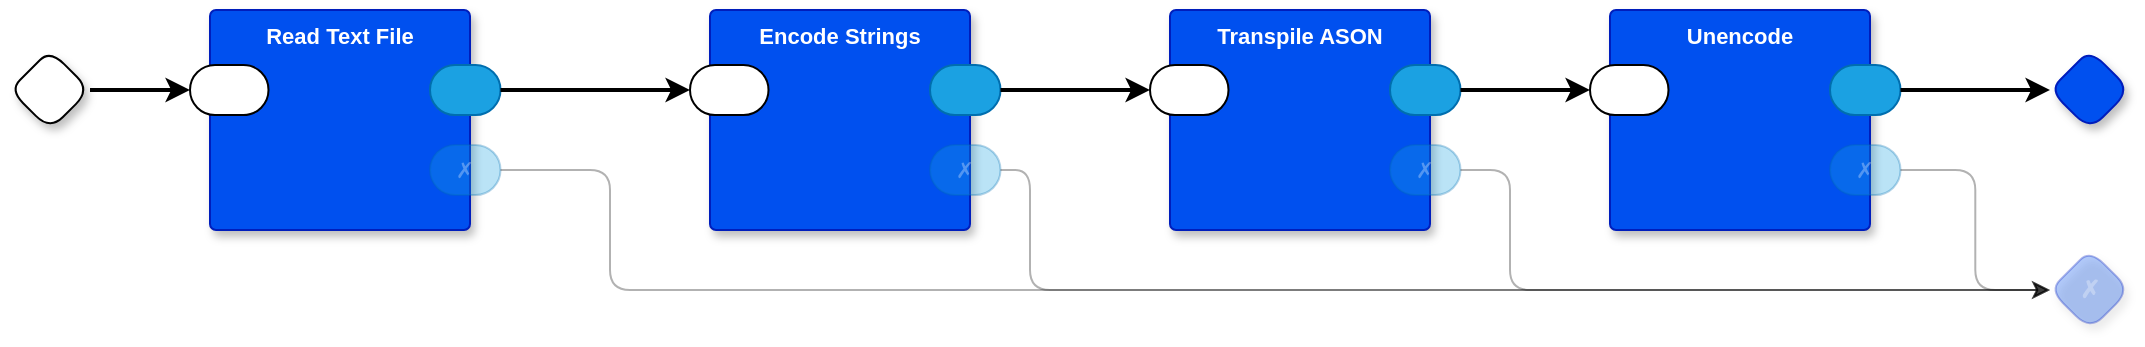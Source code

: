 <mxfile version="23.0.2" type="device" pages="5">
  <diagram name="main" id="m0zTKrYATkNEm8Ja8VeW">
    <mxGraphModel dx="1114" dy="687" grid="1" gridSize="10" guides="1" tooltips="1" connect="1" arrows="1" fold="1" page="1" pageScale="1" pageWidth="850" pageHeight="1100" math="0" shadow="0">
      <root>
        <mxCell id="0" />
        <mxCell id="1" parent="0" />
        <mxCell id="eUShPe3A0pX9hSxQrQao-1" value="Read Text File" style="rounded=1;whiteSpace=wrap;html=1;sketch=0;container=1;recursiveResize=0;verticalAlign=top;arcSize=6;fontStyle=1;autosize=0;points=[];absoluteArcSize=1;shadow=1;strokeColor=#001DBC;fillColor=#0050ef;fontColor=#ffffff;fontFamily=Helvetica;fontSize=11;" vertex="1" parent="1">
          <mxGeometry x="140" y="20" width="130" height="110" as="geometry">
            <mxRectangle x="-98" y="-1230" width="99" height="26" as="alternateBounds" />
          </mxGeometry>
        </mxCell>
        <mxCell id="eUShPe3A0pX9hSxQrQao-2" value="" style="rounded=1;whiteSpace=wrap;html=1;sketch=0;points=[[0,0.5,0,0,0],[1,0.5,0,0,0]];arcSize=50;fontFamily=Helvetica;fontSize=11;fontColor=default;" vertex="1" parent="eUShPe3A0pX9hSxQrQao-1">
          <mxGeometry x="-10" y="27.5" width="39.25" height="25" as="geometry" />
        </mxCell>
        <mxCell id="eUShPe3A0pX9hSxQrQao-3" value="" style="rounded=1;whiteSpace=wrap;html=1;sketch=0;points=[[0,0.5,0,0,0],[1,0.5,0,0,0]];fillColor=#1ba1e2;fontColor=#ffffff;strokeColor=#006EAF;arcSize=50;fontFamily=Helvetica;fontSize=11;" vertex="1" parent="eUShPe3A0pX9hSxQrQao-1">
          <mxGeometry x="110" y="27.5" width="35.25" height="25" as="geometry" />
        </mxCell>
        <mxCell id="eUShPe3A0pX9hSxQrQao-4" value="✗" style="rounded=1;whiteSpace=wrap;html=1;sketch=0;points=[[0,0.5,0,0,0],[1,0.5,0,0,0]];fillColor=#1ba1e2;fontColor=#ffffff;strokeColor=#006EAF;arcSize=50;fontFamily=Helvetica;fontSize=11;textOpacity=30;opacity=30;" vertex="1" parent="eUShPe3A0pX9hSxQrQao-1">
          <mxGeometry x="110" y="67.5" width="35.25" height="25" as="geometry" />
        </mxCell>
        <mxCell id="eUShPe3A0pX9hSxQrQao-5" value="Transpile ASON" style="rounded=1;whiteSpace=wrap;html=1;sketch=0;container=1;recursiveResize=0;verticalAlign=top;arcSize=6;fontStyle=1;autosize=0;points=[];absoluteArcSize=1;shadow=1;strokeColor=#001DBC;fillColor=#0050ef;fontColor=#ffffff;fontFamily=Helvetica;fontSize=11;" vertex="1" parent="1">
          <mxGeometry x="620" y="20" width="130" height="110" as="geometry">
            <mxRectangle x="-98" y="-1230" width="99" height="26" as="alternateBounds" />
          </mxGeometry>
        </mxCell>
        <mxCell id="eUShPe3A0pX9hSxQrQao-6" value="" style="rounded=1;whiteSpace=wrap;html=1;sketch=0;points=[[0,0.5,0,0,0],[1,0.5,0,0,0]];arcSize=50;fontFamily=Helvetica;fontSize=11;fontColor=default;" vertex="1" parent="eUShPe3A0pX9hSxQrQao-5">
          <mxGeometry x="-10" y="27.5" width="39.25" height="25" as="geometry" />
        </mxCell>
        <mxCell id="eUShPe3A0pX9hSxQrQao-7" value="" style="rounded=1;whiteSpace=wrap;html=1;sketch=0;points=[[0,0.5,0,0,0],[1,0.5,0,0,0]];fillColor=#1ba1e2;fontColor=#ffffff;strokeColor=#006EAF;arcSize=50;fontFamily=Helvetica;fontSize=11;" vertex="1" parent="eUShPe3A0pX9hSxQrQao-5">
          <mxGeometry x="110" y="27.5" width="35.25" height="25" as="geometry" />
        </mxCell>
        <mxCell id="eUShPe3A0pX9hSxQrQao-8" value="✗" style="rounded=1;whiteSpace=wrap;html=1;sketch=0;points=[[0,0.5,0,0,0],[1,0.5,0,0,0]];fillColor=#1ba1e2;fontColor=#ffffff;strokeColor=#006EAF;arcSize=50;fontFamily=Helvetica;fontSize=11;textOpacity=30;opacity=30;" vertex="1" parent="eUShPe3A0pX9hSxQrQao-5">
          <mxGeometry x="110" y="67.5" width="35.25" height="25" as="geometry" />
        </mxCell>
        <mxCell id="eUShPe3A0pX9hSxQrQao-9" style="edgeStyle=orthogonalEdgeStyle;rounded=1;orthogonalLoop=1;jettySize=auto;html=1;exitX=1;exitY=0.5;exitDx=0;exitDy=0;exitPerimeter=0;entryX=0;entryY=0.5;entryDx=0;entryDy=0;entryPerimeter=0;strokeWidth=2;curved=0;" edge="1" parent="1" source="eUShPe3A0pX9hSxQrQao-3" target="eUShPe3A0pX9hSxQrQao-18">
          <mxGeometry relative="1" as="geometry" />
        </mxCell>
        <mxCell id="eUShPe3A0pX9hSxQrQao-10" value="" style="rhombus;whiteSpace=wrap;html=1;rounded=1;fontStyle=1;glass=0;sketch=0;fontSize=12;points=[[0,0.5,0,0,0],[0.5,0,0,0,0],[0.5,1,0,0,0],[1,0.5,0,0,0]];shadow=1;fontFamily=Helvetica;fontColor=default;" vertex="1" parent="1">
          <mxGeometry x="40" y="40" width="40" height="40" as="geometry" />
        </mxCell>
        <mxCell id="eUShPe3A0pX9hSxQrQao-11" style="edgeStyle=orthogonalEdgeStyle;shape=connector;curved=1;rounded=0;orthogonalLoop=1;jettySize=auto;html=1;entryX=0;entryY=0.5;entryDx=0;entryDy=0;entryPerimeter=0;labelBackgroundColor=default;strokeColor=default;strokeWidth=2;align=center;verticalAlign=middle;fontFamily=Helvetica;fontSize=11;fontColor=default;endArrow=classic;" edge="1" parent="1" source="eUShPe3A0pX9hSxQrQao-10" target="eUShPe3A0pX9hSxQrQao-2">
          <mxGeometry relative="1" as="geometry" />
        </mxCell>
        <mxCell id="eUShPe3A0pX9hSxQrQao-12" value="" style="rhombus;whiteSpace=wrap;html=1;rounded=1;fontStyle=1;glass=0;sketch=0;fontSize=12;points=[[0,0.5,0,0,0],[0.5,0,0,0,0],[0.5,1,0,0,0],[1,0.5,0,0,0]];shadow=1;fillColor=#0050ef;fontColor=#ffffff;strokeColor=#001DBC;fontFamily=Helvetica;" vertex="1" parent="1">
          <mxGeometry x="1060" y="40" width="40" height="40" as="geometry" />
        </mxCell>
        <mxCell id="eUShPe3A0pX9hSxQrQao-13" style="edgeStyle=orthogonalEdgeStyle;shape=connector;curved=0;rounded=1;orthogonalLoop=1;jettySize=auto;html=1;entryX=0;entryY=0.5;entryDx=0;entryDy=0;entryPerimeter=0;labelBackgroundColor=default;strokeColor=default;strokeWidth=2;align=center;verticalAlign=middle;fontFamily=Helvetica;fontSize=11;fontColor=default;endArrow=classic;" edge="1" parent="1" source="eUShPe3A0pX9hSxQrQao-7" target="eUShPe3A0pX9hSxQrQao-22">
          <mxGeometry relative="1" as="geometry" />
        </mxCell>
        <mxCell id="eUShPe3A0pX9hSxQrQao-14" value="✗" style="rhombus;whiteSpace=wrap;html=1;rounded=1;fillColor=#0050ef;fontColor=#ffffff;strokeColor=#001DBC;fontStyle=1;glass=0;sketch=0;fontSize=12;points=[[0,0.5,0,0,0],[0.5,0,0,0,0],[0.5,1,0,0,0],[1,0.5,0,0,0]];shadow=1;opacity=30;textOpacity=30;fontFamily=Helvetica;" vertex="1" parent="1">
          <mxGeometry x="1060" y="140" width="40" height="40" as="geometry" />
        </mxCell>
        <mxCell id="eUShPe3A0pX9hSxQrQao-15" style="edgeStyle=orthogonalEdgeStyle;shape=connector;curved=0;rounded=1;orthogonalLoop=1;jettySize=auto;html=1;exitX=1;exitY=0.5;exitDx=0;exitDy=0;exitPerimeter=0;entryX=0;entryY=0.5;entryDx=0;entryDy=0;entryPerimeter=0;labelBackgroundColor=default;strokeColor=default;strokeWidth=1;align=center;verticalAlign=middle;fontFamily=Helvetica;fontSize=11;fontColor=default;endArrow=classic;opacity=30;" edge="1" parent="1" source="eUShPe3A0pX9hSxQrQao-8" target="eUShPe3A0pX9hSxQrQao-14">
          <mxGeometry relative="1" as="geometry">
            <Array as="points">
              <mxPoint x="790" y="100" />
              <mxPoint x="790" y="160" />
            </Array>
          </mxGeometry>
        </mxCell>
        <mxCell id="eUShPe3A0pX9hSxQrQao-16" style="edgeStyle=orthogonalEdgeStyle;shape=connector;curved=0;rounded=1;orthogonalLoop=1;jettySize=auto;html=1;entryX=0;entryY=0.5;entryDx=0;entryDy=0;entryPerimeter=0;labelBackgroundColor=default;strokeColor=default;strokeWidth=1;align=center;verticalAlign=middle;fontFamily=Helvetica;fontSize=11;fontColor=default;endArrow=classic;opacity=30;" edge="1" parent="1" source="eUShPe3A0pX9hSxQrQao-4" target="eUShPe3A0pX9hSxQrQao-14">
          <mxGeometry relative="1" as="geometry">
            <Array as="points">
              <mxPoint x="340" y="100" />
              <mxPoint x="340" y="160" />
            </Array>
          </mxGeometry>
        </mxCell>
        <mxCell id="eUShPe3A0pX9hSxQrQao-17" value="Encode Strings" style="rounded=1;whiteSpace=wrap;html=1;sketch=0;container=1;recursiveResize=0;verticalAlign=top;arcSize=6;fontStyle=1;autosize=0;points=[];absoluteArcSize=1;shadow=1;strokeColor=#001DBC;fillColor=#0050ef;fontColor=#ffffff;fontFamily=Helvetica;fontSize=11;" vertex="1" parent="1">
          <mxGeometry x="390" y="20" width="130" height="110" as="geometry">
            <mxRectangle x="-98" y="-1230" width="99" height="26" as="alternateBounds" />
          </mxGeometry>
        </mxCell>
        <mxCell id="eUShPe3A0pX9hSxQrQao-18" value="" style="rounded=1;whiteSpace=wrap;html=1;sketch=0;points=[[0,0.5,0,0,0],[1,0.5,0,0,0]];arcSize=50;fontFamily=Helvetica;fontSize=11;fontColor=default;" vertex="1" parent="eUShPe3A0pX9hSxQrQao-17">
          <mxGeometry x="-10" y="27.5" width="39.25" height="25" as="geometry" />
        </mxCell>
        <mxCell id="eUShPe3A0pX9hSxQrQao-19" value="" style="rounded=1;whiteSpace=wrap;html=1;sketch=0;points=[[0,0.5,0,0,0],[1,0.5,0,0,0]];fillColor=#1ba1e2;fontColor=#ffffff;strokeColor=#006EAF;arcSize=50;fontFamily=Helvetica;fontSize=11;" vertex="1" parent="eUShPe3A0pX9hSxQrQao-17">
          <mxGeometry x="110" y="27.5" width="35.25" height="25" as="geometry" />
        </mxCell>
        <mxCell id="eUShPe3A0pX9hSxQrQao-20" value="✗" style="rounded=1;whiteSpace=wrap;html=1;sketch=0;points=[[0,0.5,0,0,0],[1,0.5,0,0,0]];fillColor=#1ba1e2;fontColor=#ffffff;strokeColor=#006EAF;arcSize=50;fontFamily=Helvetica;fontSize=11;textOpacity=30;opacity=30;" vertex="1" parent="eUShPe3A0pX9hSxQrQao-17">
          <mxGeometry x="110" y="67.5" width="35.25" height="25" as="geometry" />
        </mxCell>
        <mxCell id="eUShPe3A0pX9hSxQrQao-21" value="Unencode" style="rounded=1;whiteSpace=wrap;html=1;sketch=0;container=1;recursiveResize=0;verticalAlign=top;arcSize=6;fontStyle=1;autosize=0;points=[];absoluteArcSize=1;shadow=1;strokeColor=#001DBC;fillColor=#0050ef;fontColor=#ffffff;fontFamily=Helvetica;fontSize=11;" vertex="1" parent="1">
          <mxGeometry x="840" y="20" width="130" height="110" as="geometry">
            <mxRectangle x="-98" y="-1230" width="99" height="26" as="alternateBounds" />
          </mxGeometry>
        </mxCell>
        <mxCell id="eUShPe3A0pX9hSxQrQao-22" value="" style="rounded=1;whiteSpace=wrap;html=1;sketch=0;points=[[0,0.5,0,0,0],[1,0.5,0,0,0]];arcSize=50;fontFamily=Helvetica;fontSize=11;fontColor=default;" vertex="1" parent="eUShPe3A0pX9hSxQrQao-21">
          <mxGeometry x="-10" y="27.5" width="39.25" height="25" as="geometry" />
        </mxCell>
        <mxCell id="eUShPe3A0pX9hSxQrQao-23" value="" style="rounded=1;whiteSpace=wrap;html=1;sketch=0;points=[[0,0.5,0,0,0],[1,0.5,0,0,0]];fillColor=#1ba1e2;fontColor=#ffffff;strokeColor=#006EAF;arcSize=50;fontFamily=Helvetica;fontSize=11;" vertex="1" parent="eUShPe3A0pX9hSxQrQao-21">
          <mxGeometry x="110" y="27.5" width="35.25" height="25" as="geometry" />
        </mxCell>
        <mxCell id="eUShPe3A0pX9hSxQrQao-24" value="✗" style="rounded=1;whiteSpace=wrap;html=1;sketch=0;points=[[0,0.5,0,0,0],[1,0.5,0,0,0]];fillColor=#1ba1e2;fontColor=#ffffff;strokeColor=#006EAF;arcSize=50;fontFamily=Helvetica;fontSize=11;textOpacity=30;opacity=30;" vertex="1" parent="eUShPe3A0pX9hSxQrQao-21">
          <mxGeometry x="110" y="67.5" width="35.25" height="25" as="geometry" />
        </mxCell>
        <mxCell id="Xa2iY1Vytm_LM2EkBjb_-1" style="edgeStyle=orthogonalEdgeStyle;shape=connector;curved=0;rounded=1;orthogonalLoop=1;jettySize=auto;html=1;exitX=1;exitY=0.5;exitDx=0;exitDy=0;exitPerimeter=0;entryX=0;entryY=0.5;entryDx=0;entryDy=0;entryPerimeter=0;labelBackgroundColor=default;strokeColor=default;strokeWidth=2;align=center;verticalAlign=middle;fontFamily=Helvetica;fontSize=11;fontColor=default;endArrow=classic;" edge="1" parent="1" source="eUShPe3A0pX9hSxQrQao-19" target="eUShPe3A0pX9hSxQrQao-6">
          <mxGeometry relative="1" as="geometry" />
        </mxCell>
        <mxCell id="Xa2iY1Vytm_LM2EkBjb_-2" style="edgeStyle=orthogonalEdgeStyle;shape=connector;curved=0;rounded=1;orthogonalLoop=1;jettySize=auto;html=1;exitX=1;exitY=0.5;exitDx=0;exitDy=0;exitPerimeter=0;entryX=0;entryY=0.5;entryDx=0;entryDy=0;entryPerimeter=0;labelBackgroundColor=default;strokeColor=default;strokeWidth=2;align=center;verticalAlign=middle;fontFamily=Helvetica;fontSize=11;fontColor=default;endArrow=classic;" edge="1" parent="1" source="eUShPe3A0pX9hSxQrQao-23" target="eUShPe3A0pX9hSxQrQao-12">
          <mxGeometry relative="1" as="geometry" />
        </mxCell>
        <mxCell id="Xa2iY1Vytm_LM2EkBjb_-3" style="edgeStyle=orthogonalEdgeStyle;shape=connector;curved=0;rounded=1;orthogonalLoop=1;jettySize=auto;html=1;exitX=1;exitY=0.5;exitDx=0;exitDy=0;exitPerimeter=0;entryX=0;entryY=0.5;entryDx=0;entryDy=0;entryPerimeter=0;labelBackgroundColor=default;strokeColor=default;strokeWidth=1;align=center;verticalAlign=middle;fontFamily=Helvetica;fontSize=11;fontColor=default;endArrow=classic;opacity=30;" edge="1" parent="1" source="eUShPe3A0pX9hSxQrQao-24" target="eUShPe3A0pX9hSxQrQao-14">
          <mxGeometry relative="1" as="geometry" />
        </mxCell>
        <mxCell id="Xa2iY1Vytm_LM2EkBjb_-4" style="edgeStyle=orthogonalEdgeStyle;shape=connector;curved=0;rounded=1;orthogonalLoop=1;jettySize=auto;html=1;exitX=1;exitY=0.5;exitDx=0;exitDy=0;exitPerimeter=0;labelBackgroundColor=default;strokeColor=default;strokeWidth=1;align=center;verticalAlign=middle;fontFamily=Helvetica;fontSize=11;fontColor=default;endArrow=classic;entryX=0;entryY=0.5;entryDx=0;entryDy=0;entryPerimeter=0;opacity=30;" edge="1" parent="1" source="eUShPe3A0pX9hSxQrQao-20" target="eUShPe3A0pX9hSxQrQao-14">
          <mxGeometry relative="1" as="geometry">
            <Array as="points">
              <mxPoint x="550" y="100" />
              <mxPoint x="550" y="160" />
            </Array>
          </mxGeometry>
        </mxCell>
      </root>
    </mxGraphModel>
  </diagram>
  <diagram id="tdX2_95LEIDNDVLNdQ2E" name="...">
    <mxGraphModel dx="1114" dy="687" grid="1" gridSize="10" guides="1" tooltips="1" connect="1" arrows="1" fold="1" page="1" pageScale="1" pageWidth="850" pageHeight="1100" math="0" shadow="0">
      <root>
        <mxCell id="0" />
        <mxCell id="1" parent="0" />
      </root>
    </mxGraphModel>
  </diagram>
  <diagram name="Transpile ASON" id="cXj8LjyfqPJO2DXYGwZn">
    <mxGraphModel dx="1114" dy="687" grid="1" gridSize="10" guides="1" tooltips="1" connect="1" arrows="1" fold="1" page="1" pageScale="1" pageWidth="850" pageHeight="1100" math="0" shadow="0">
      <root>
        <mxCell id="rkMC16LNzeaUpJ_2FecF-0" />
        <mxCell id="rkMC16LNzeaUpJ_2FecF-1" parent="rkMC16LNzeaUpJ_2FecF-0" />
        <mxCell id="rkMC16LNzeaUpJ_2FecF-2" style="edgeStyle=orthogonalEdgeStyle;rounded=1;orthogonalLoop=1;jettySize=auto;html=1;exitX=1;exitY=0.5;exitDx=0;exitDy=0;exitPerimeter=0;strokeWidth=2;curved=0;" edge="1" parent="rkMC16LNzeaUpJ_2FecF-1" source="rkMC16LNzeaUpJ_2FecF-3" target="rkMC16LNzeaUpJ_2FecF-9">
          <mxGeometry relative="1" as="geometry" />
        </mxCell>
        <mxCell id="rkMC16LNzeaUpJ_2FecF-3" value="" style="rhombus;whiteSpace=wrap;html=1;rounded=1;fontStyle=1;glass=0;sketch=0;fontSize=12;points=[[0,0.5,0,0,0],[0.5,0,0,0,0],[0.5,1,0,0,0],[1,0.5,0,0,0]];shadow=1;fontFamily=Helvetica;fontColor=default;" vertex="1" parent="rkMC16LNzeaUpJ_2FecF-1">
          <mxGeometry x="20" y="300" width="40" height="40" as="geometry" />
        </mxCell>
        <mxCell id="rkMC16LNzeaUpJ_2FecF-4" value="Transpile" style="rounded=1;whiteSpace=wrap;html=1;sketch=0;container=1;recursiveResize=0;verticalAlign=top;arcSize=6;fontStyle=1;autosize=0;points=[];absoluteArcSize=1;shadow=1;strokeColor=#001DBC;fillColor=#0050ef;fontColor=#ffffff;fontFamily=Helvetica;fontSize=11;" vertex="1" parent="rkMC16LNzeaUpJ_2FecF-1">
          <mxGeometry x="400" y="140" width="130" height="210" as="geometry">
            <mxRectangle x="-98" y="-1230" width="99" height="26" as="alternateBounds" />
          </mxGeometry>
        </mxCell>
        <mxCell id="rkMC16LNzeaUpJ_2FecF-5" value="ohmfn" style="rounded=1;whiteSpace=wrap;html=1;sketch=0;points=[[0,0.5,0,0,0],[1,0.5,0,0,0]];arcSize=50;fontFamily=Helvetica;fontSize=11;fontColor=default;fontStyle=0" vertex="1" parent="rkMC16LNzeaUpJ_2FecF-4">
          <mxGeometry x="-17" y="57.5" width="66" height="25" as="geometry" />
        </mxCell>
        <mxCell id="rkMC16LNzeaUpJ_2FecF-6" value="" style="rounded=1;whiteSpace=wrap;html=1;sketch=0;points=[[0,0.5,0,0,0],[1,0.5,0,0,0]];fillColor=#1ba1e2;fontColor=#ffffff;strokeColor=#006EAF;arcSize=50;fontFamily=Helvetica;fontSize=11;" vertex="1" parent="rkMC16LNzeaUpJ_2FecF-4">
          <mxGeometry x="110" y="27.5" width="35.25" height="25" as="geometry" />
        </mxCell>
        <mxCell id="rkMC16LNzeaUpJ_2FecF-7" value="✗" style="rounded=1;whiteSpace=wrap;html=1;sketch=0;points=[[0,0.5,0,0,0],[1,0.5,0,0,0]];fillColor=#1ba1e2;fontColor=#ffffff;strokeColor=#006EAF;arcSize=50;fontFamily=Helvetica;fontSize=11;" vertex="1" parent="rkMC16LNzeaUpJ_2FecF-4">
          <mxGeometry x="110" y="70" width="35.25" height="25" as="geometry" />
        </mxCell>
        <mxCell id="rkMC16LNzeaUpJ_2FecF-8" value="rwrfn" style="rounded=1;whiteSpace=wrap;html=1;sketch=0;points=[[0,0.5,0,0,0],[1,0.5,0,0,0]];arcSize=50;fontFamily=Helvetica;fontSize=11;fontColor=default;" vertex="1" parent="rkMC16LNzeaUpJ_2FecF-4">
          <mxGeometry x="-17" y="90" width="66" height="25" as="geometry" />
        </mxCell>
        <mxCell id="rkMC16LNzeaUpJ_2FecF-9" value="input" style="rounded=1;whiteSpace=wrap;html=1;sketch=0;points=[[0,0.5,0,0,0],[1,0.5,0,0,0]];arcSize=50;fontFamily=Helvetica;fontSize=11;fontColor=default;" vertex="1" parent="rkMC16LNzeaUpJ_2FecF-4">
          <mxGeometry x="-17" y="165" width="66" height="25" as="geometry" />
        </mxCell>
        <mxCell id="rkMC16LNzeaUpJ_2FecF-10" value="grammar name" style="rounded=1;whiteSpace=wrap;html=1;sketch=0;points=[[0,0.5,0,0,0],[1,0.5,0,0,0]];arcSize=50;fontFamily=Helvetica;fontSize=11;fontColor=default;" vertex="1" parent="rkMC16LNzeaUpJ_2FecF-4">
          <mxGeometry x="-16" y="27.5" width="66" height="25" as="geometry" />
        </mxCell>
        <mxCell id="rkMC16LNzeaUpJ_2FecF-11" value="rwrsupportfn" style="rounded=1;whiteSpace=wrap;html=1;sketch=0;points=[[0,0.5,0,0,0],[1,0.5,0,0,0]];arcSize=50;fontFamily=Helvetica;fontSize=11;fontColor=default;" vertex="1" parent="rkMC16LNzeaUpJ_2FecF-4">
          <mxGeometry x="-17" y="120" width="66" height="25" as="geometry" />
        </mxCell>
        <mxCell id="rkMC16LNzeaUpJ_2FecF-12" value="✗" style="rhombus;whiteSpace=wrap;html=1;rounded=1;fillColor=#0050ef;fontColor=#ffffff;strokeColor=#001DBC;fontStyle=1;glass=0;sketch=0;fontSize=12;points=[[0,0.5,0,0,0],[0.5,0,0,0,0],[0.5,1,0,0,0],[1,0.5,0,0,0]];shadow=1;fontFamily=Helvetica;" vertex="1" parent="rkMC16LNzeaUpJ_2FecF-1">
          <mxGeometry x="600" y="300" width="40" height="40" as="geometry" />
        </mxCell>
        <mxCell id="rkMC16LNzeaUpJ_2FecF-13" style="edgeStyle=orthogonalEdgeStyle;rounded=1;orthogonalLoop=1;jettySize=auto;html=1;exitX=1;exitY=0.5;exitDx=0;exitDy=0;exitPerimeter=0;entryX=0;entryY=0.5;entryDx=0;entryDy=0;entryPerimeter=0;curved=0;opacity=30;" edge="1" parent="rkMC16LNzeaUpJ_2FecF-1" source="rkMC16LNzeaUpJ_2FecF-7" target="rkMC16LNzeaUpJ_2FecF-12">
          <mxGeometry relative="1" as="geometry">
            <Array as="points">
              <mxPoint x="570" y="223" />
              <mxPoint x="570" y="320" />
            </Array>
          </mxGeometry>
        </mxCell>
        <mxCell id="rkMC16LNzeaUpJ_2FecF-14" value="&#39;ason.rwr&#39;" style="rounded=1;whiteSpace=wrap;html=1;sketch=0;container=1;recursiveResize=0;verticalAlign=middle;arcSize=6;fontStyle=0;autosize=0;points=[];absoluteArcSize=1;shadow=0;strokeColor=#6c8ebf;fillColor=#dae8fc;fontFamily=Helvetica;fontSize=11;gradientColor=#E6E6E6;fontColor=default;" vertex="1" parent="rkMC16LNzeaUpJ_2FecF-1">
          <mxGeometry x="145" y="220" width="155" height="20" as="geometry">
            <mxRectangle x="-98" y="-1230" width="99" height="26" as="alternateBounds" />
          </mxGeometry>
        </mxCell>
        <mxCell id="rkMC16LNzeaUpJ_2FecF-15" value="⍺" style="rounded=1;whiteSpace=wrap;html=1;sketch=0;points=[[0,0.5,0,0,0],[1,0.5,0,0,0]];arcSize=50;fontFamily=Helvetica;fontSize=11;fontColor=default;" vertex="1" parent="rkMC16LNzeaUpJ_2FecF-14">
          <mxGeometry x="145" y="3.75" width="20" height="12.5" as="geometry" />
        </mxCell>
        <mxCell id="rkMC16LNzeaUpJ_2FecF-16" value="⍺" style="rounded=1;whiteSpace=wrap;html=1;sketch=0;points=[[0,0.5,0,0,0],[1,0.5,0,0,0]];arcSize=50;fontFamily=Helvetica;fontSize=11;fontColor=default;" vertex="1" parent="rkMC16LNzeaUpJ_2FecF-14">
          <mxGeometry x="-10" y="3.75" width="20" height="12.5" as="geometry" />
        </mxCell>
        <mxCell id="rkMC16LNzeaUpJ_2FecF-17" value="&#39;ason.ohm&#39;" style="rounded=1;whiteSpace=wrap;html=1;sketch=0;container=1;recursiveResize=0;verticalAlign=middle;arcSize=6;fontStyle=0;autosize=0;points=[];absoluteArcSize=1;shadow=0;strokeColor=#6c8ebf;fillColor=#dae8fc;fontFamily=Helvetica;fontSize=11;gradientColor=#E6E6E6;fontColor=default;" vertex="1" parent="rkMC16LNzeaUpJ_2FecF-1">
          <mxGeometry x="145" y="180" width="155" height="20" as="geometry">
            <mxRectangle x="-98" y="-1230" width="99" height="26" as="alternateBounds" />
          </mxGeometry>
        </mxCell>
        <mxCell id="rkMC16LNzeaUpJ_2FecF-18" value="⍺" style="rounded=1;whiteSpace=wrap;html=1;sketch=0;points=[[0,0.5,0,0,0],[1,0.5,0,0,0]];arcSize=50;fontFamily=Helvetica;fontSize=11;fontColor=default;" vertex="1" parent="rkMC16LNzeaUpJ_2FecF-17">
          <mxGeometry x="145" y="3.75" width="20" height="12.5" as="geometry" />
        </mxCell>
        <mxCell id="rkMC16LNzeaUpJ_2FecF-19" value="⍺" style="rounded=1;whiteSpace=wrap;html=1;sketch=0;points=[[0,0.5,0,0,0],[1,0.5,0,0,0]];arcSize=50;fontFamily=Helvetica;fontSize=11;fontColor=default;" vertex="1" parent="rkMC16LNzeaUpJ_2FecF-17">
          <mxGeometry x="-10" y="3.75" width="20" height="12.5" as="geometry" />
        </mxCell>
        <mxCell id="rkMC16LNzeaUpJ_2FecF-20" value="&#39;ason&#39;" style="rounded=1;whiteSpace=wrap;html=1;sketch=0;container=1;recursiveResize=0;verticalAlign=middle;arcSize=6;fontStyle=0;autosize=0;points=[];absoluteArcSize=1;shadow=0;strokeColor=#6c8ebf;fillColor=#dae8fc;fontFamily=Helvetica;fontSize=11;gradientColor=#E6E6E6;fontColor=default;" vertex="1" parent="rkMC16LNzeaUpJ_2FecF-1">
          <mxGeometry x="145" y="140" width="155" height="20" as="geometry">
            <mxRectangle x="-98" y="-1230" width="99" height="26" as="alternateBounds" />
          </mxGeometry>
        </mxCell>
        <mxCell id="rkMC16LNzeaUpJ_2FecF-21" value="⍺" style="rounded=1;whiteSpace=wrap;html=1;sketch=0;points=[[0,0.5,0,0,0],[1,0.5,0,0,0]];arcSize=50;fontFamily=Helvetica;fontSize=11;fontColor=default;" vertex="1" parent="rkMC16LNzeaUpJ_2FecF-20">
          <mxGeometry x="145" y="3.75" width="20" height="12.5" as="geometry" />
        </mxCell>
        <mxCell id="rkMC16LNzeaUpJ_2FecF-22" value="⍺" style="rounded=1;whiteSpace=wrap;html=1;sketch=0;points=[[0,0.5,0,0,0],[1,0.5,0,0,0]];arcSize=50;fontFamily=Helvetica;fontSize=11;fontColor=default;" vertex="1" parent="rkMC16LNzeaUpJ_2FecF-20">
          <mxGeometry x="-10" y="3.75" width="20" height="12.5" as="geometry" />
        </mxCell>
        <mxCell id="rkMC16LNzeaUpJ_2FecF-23" style="edgeStyle=orthogonalEdgeStyle;rounded=1;orthogonalLoop=1;jettySize=auto;html=1;exitX=1;exitY=0.5;exitDx=0;exitDy=0;exitPerimeter=0;entryX=0;entryY=0.5;entryDx=0;entryDy=0;entryPerimeter=0;strokeWidth=2;curved=0;" edge="1" parent="rkMC16LNzeaUpJ_2FecF-1" source="rkMC16LNzeaUpJ_2FecF-34" target="rkMC16LNzeaUpJ_2FecF-11">
          <mxGeometry relative="1" as="geometry" />
        </mxCell>
        <mxCell id="rkMC16LNzeaUpJ_2FecF-24" style="edgeStyle=orthogonalEdgeStyle;rounded=1;orthogonalLoop=1;jettySize=auto;html=1;exitX=1;exitY=0.5;exitDx=0;exitDy=0;exitPerimeter=0;entryX=0;entryY=0.5;entryDx=0;entryDy=0;entryPerimeter=0;strokeWidth=2;curved=0;" edge="1" parent="rkMC16LNzeaUpJ_2FecF-1" source="rkMC16LNzeaUpJ_2FecF-15" target="rkMC16LNzeaUpJ_2FecF-8">
          <mxGeometry relative="1" as="geometry" />
        </mxCell>
        <mxCell id="rkMC16LNzeaUpJ_2FecF-25" style="edgeStyle=orthogonalEdgeStyle;rounded=1;orthogonalLoop=1;jettySize=auto;html=1;exitX=1;exitY=0.5;exitDx=0;exitDy=0;exitPerimeter=0;entryX=0;entryY=0.5;entryDx=0;entryDy=0;entryPerimeter=0;strokeWidth=2;curved=0;" edge="1" parent="rkMC16LNzeaUpJ_2FecF-1" source="rkMC16LNzeaUpJ_2FecF-18" target="rkMC16LNzeaUpJ_2FecF-5">
          <mxGeometry relative="1" as="geometry" />
        </mxCell>
        <mxCell id="rkMC16LNzeaUpJ_2FecF-26" style="edgeStyle=orthogonalEdgeStyle;rounded=1;orthogonalLoop=1;jettySize=auto;html=1;exitX=1;exitY=0.5;exitDx=0;exitDy=0;exitPerimeter=0;entryX=0;entryY=0.5;entryDx=0;entryDy=0;entryPerimeter=0;strokeWidth=2;curved=0;" edge="1" parent="rkMC16LNzeaUpJ_2FecF-1" source="rkMC16LNzeaUpJ_2FecF-21" target="rkMC16LNzeaUpJ_2FecF-10">
          <mxGeometry relative="1" as="geometry" />
        </mxCell>
        <mxCell id="rkMC16LNzeaUpJ_2FecF-27" style="edgeStyle=orthogonalEdgeStyle;rounded=1;orthogonalLoop=1;jettySize=auto;html=1;exitX=1;exitY=0.5;exitDx=0;exitDy=0;exitPerimeter=0;entryX=0;entryY=0.5;entryDx=0;entryDy=0;entryPerimeter=0;curved=0;opacity=30;" edge="1" parent="rkMC16LNzeaUpJ_2FecF-1" source="rkMC16LNzeaUpJ_2FecF-3" target="rkMC16LNzeaUpJ_2FecF-35">
          <mxGeometry relative="1" as="geometry">
            <Array as="points">
              <mxPoint x="110" y="320" />
              <mxPoint x="110" y="270" />
              <mxPoint x="135" y="270" />
            </Array>
          </mxGeometry>
        </mxCell>
        <mxCell id="rkMC16LNzeaUpJ_2FecF-28" style="edgeStyle=orthogonalEdgeStyle;rounded=1;orthogonalLoop=1;jettySize=auto;html=1;entryX=0;entryY=0.5;entryDx=0;entryDy=0;entryPerimeter=0;curved=0;opacity=30;" edge="1" parent="rkMC16LNzeaUpJ_2FecF-1" source="rkMC16LNzeaUpJ_2FecF-3" target="rkMC16LNzeaUpJ_2FecF-16">
          <mxGeometry relative="1" as="geometry">
            <Array as="points">
              <mxPoint x="110" y="320" />
              <mxPoint x="110" y="230" />
            </Array>
          </mxGeometry>
        </mxCell>
        <mxCell id="rkMC16LNzeaUpJ_2FecF-29" style="edgeStyle=orthogonalEdgeStyle;rounded=1;orthogonalLoop=1;jettySize=auto;html=1;exitX=1;exitY=0.5;exitDx=0;exitDy=0;exitPerimeter=0;entryX=0;entryY=0.5;entryDx=0;entryDy=0;entryPerimeter=0;curved=0;opacity=30;" edge="1" parent="rkMC16LNzeaUpJ_2FecF-1" source="rkMC16LNzeaUpJ_2FecF-3" target="rkMC16LNzeaUpJ_2FecF-19">
          <mxGeometry relative="1" as="geometry" />
        </mxCell>
        <mxCell id="rkMC16LNzeaUpJ_2FecF-30" style="edgeStyle=orthogonalEdgeStyle;rounded=1;orthogonalLoop=1;jettySize=auto;html=1;entryX=0;entryY=0.5;entryDx=0;entryDy=0;entryPerimeter=0;curved=0;opacity=30;" edge="1" parent="rkMC16LNzeaUpJ_2FecF-1" source="rkMC16LNzeaUpJ_2FecF-3" target="rkMC16LNzeaUpJ_2FecF-22">
          <mxGeometry relative="1" as="geometry" />
        </mxCell>
        <mxCell id="rkMC16LNzeaUpJ_2FecF-31" style="edgeStyle=orthogonalEdgeStyle;rounded=1;orthogonalLoop=1;jettySize=auto;html=1;entryX=0;entryY=0.5;entryDx=0;entryDy=0;entryPerimeter=0;strokeWidth=2;curved=0;" edge="1" parent="rkMC16LNzeaUpJ_2FecF-1" source="rkMC16LNzeaUpJ_2FecF-6" target="rkMC16LNzeaUpJ_2FecF-32">
          <mxGeometry relative="1" as="geometry">
            <mxPoint x="613.25" y="102.5" as="targetPoint" />
          </mxGeometry>
        </mxCell>
        <mxCell id="rkMC16LNzeaUpJ_2FecF-32" value="" style="rhombus;whiteSpace=wrap;html=1;rounded=1;fontStyle=1;glass=0;sketch=0;fontSize=12;points=[[0,0.5,0,0,0],[0.5,0,0,0,0],[0.5,1,0,0,0],[1,0.5,0,0,0]];shadow=1;fillColor=#0050ef;fontColor=#ffffff;strokeColor=#001DBC;fontFamily=Helvetica;" vertex="1" parent="rkMC16LNzeaUpJ_2FecF-1">
          <mxGeometry x="600" y="160" width="40" height="40" as="geometry" />
        </mxCell>
        <mxCell id="rkMC16LNzeaUpJ_2FecF-33" value="&#39;null.js&#39;" style="rounded=1;whiteSpace=wrap;html=1;sketch=0;container=1;recursiveResize=0;verticalAlign=middle;arcSize=6;fontStyle=0;autosize=0;points=[];absoluteArcSize=1;shadow=0;strokeColor=#6c8ebf;fillColor=#dae8fc;fontFamily=Helvetica;fontSize=11;gradientColor=#E6E6E6;fontColor=default;" vertex="1" parent="rkMC16LNzeaUpJ_2FecF-1">
          <mxGeometry x="145" y="260" width="155" height="20" as="geometry">
            <mxRectangle x="-98" y="-1230" width="99" height="26" as="alternateBounds" />
          </mxGeometry>
        </mxCell>
        <mxCell id="rkMC16LNzeaUpJ_2FecF-34" value="⍺" style="rounded=1;whiteSpace=wrap;html=1;sketch=0;points=[[0,0.5,0,0,0],[1,0.5,0,0,0]];arcSize=50;fontFamily=Helvetica;fontSize=11;fontColor=default;" vertex="1" parent="rkMC16LNzeaUpJ_2FecF-33">
          <mxGeometry x="145" y="3.75" width="20" height="12.5" as="geometry" />
        </mxCell>
        <mxCell id="rkMC16LNzeaUpJ_2FecF-35" value="⍺" style="rounded=1;whiteSpace=wrap;html=1;sketch=0;points=[[0,0.5,0,0,0],[1,0.5,0,0,0]];arcSize=50;fontFamily=Helvetica;fontSize=11;fontColor=default;" vertex="1" parent="rkMC16LNzeaUpJ_2FecF-33">
          <mxGeometry x="-10" y="3.75" width="20" height="12.5" as="geometry" />
        </mxCell>
      </root>
    </mxGraphModel>
  </diagram>
  <diagram id="7IpW73RUW_0YoJ__4Wve" name="Encode Strings">
    <mxGraphModel dx="1114" dy="687" grid="1" gridSize="10" guides="1" tooltips="1" connect="1" arrows="1" fold="1" page="1" pageScale="1" pageWidth="850" pageHeight="1100" math="0" shadow="0">
      <root>
        <mxCell id="0" />
        <mxCell id="1" parent="0" />
        <mxCell id="q7D9xDQ8nTkrbOKUb6FB-1" value="" style="rhombus;whiteSpace=wrap;html=1;rounded=1;fontStyle=1;glass=0;sketch=0;fontSize=12;points=[[0,0.5,0,0,0],[0.5,0,0,0,0],[0.5,1,0,0,0],[1,0.5,0,0,0]];shadow=1;fontFamily=Helvetica;fontColor=default;" vertex="1" parent="1">
          <mxGeometry x="40" y="80" width="40" height="40" as="geometry" />
        </mxCell>
        <mxCell id="q7D9xDQ8nTkrbOKUb6FB-2" value="" style="rhombus;whiteSpace=wrap;html=1;rounded=1;fontStyle=1;glass=0;sketch=0;fontSize=12;points=[[0,0.5,0,0,0],[0.5,0,0,0,0],[0.5,1,0,0,0],[1,0.5,0,0,0]];shadow=1;fillColor=#0050ef;fontColor=#ffffff;strokeColor=#001DBC;fontFamily=Helvetica;" vertex="1" parent="1">
          <mxGeometry x="200" y="80" width="40" height="40" as="geometry" />
        </mxCell>
        <mxCell id="q7D9xDQ8nTkrbOKUb6FB-3" value="✗" style="rhombus;whiteSpace=wrap;html=1;rounded=1;fillColor=#0050ef;fontColor=#ffffff;strokeColor=#001DBC;fontStyle=1;glass=0;sketch=0;fontSize=12;points=[[0,0.5,0,0,0],[0.5,0,0,0,0],[0.5,1,0,0,0],[1,0.5,0,0,0]];shadow=1;opacity=30;textOpacity=30;fontFamily=Helvetica;" vertex="1" parent="1">
          <mxGeometry x="200" y="200" width="40" height="40" as="geometry" />
        </mxCell>
        <mxCell id="q7D9xDQ8nTkrbOKUb6FB-4" style="edgeStyle=orthogonalEdgeStyle;shape=connector;curved=0;rounded=1;orthogonalLoop=1;jettySize=auto;html=1;exitX=1;exitY=0.5;exitDx=0;exitDy=0;exitPerimeter=0;entryX=0.25;entryY=0.5;entryDx=0;entryDy=0;entryPerimeter=0;labelBackgroundColor=default;strokeColor=default;strokeWidth=2;align=center;verticalAlign=middle;fontFamily=Helvetica;fontSize=11;fontColor=default;endArrow=classic;" edge="1" parent="1" source="q7D9xDQ8nTkrbOKUb6FB-1" target="q7D9xDQ8nTkrbOKUb6FB-2">
          <mxGeometry relative="1" as="geometry" />
        </mxCell>
      </root>
    </mxGraphModel>
  </diagram>
  <diagram name="Unencode" id="4WyYQo6c5zt4s_QOsF0Q">
    <mxGraphModel dx="1114" dy="687" grid="1" gridSize="10" guides="1" tooltips="1" connect="1" arrows="1" fold="1" page="1" pageScale="1" pageWidth="850" pageHeight="1100" math="0" shadow="0">
      <root>
        <mxCell id="P9YzRbcFuw16yp6guDcW-0" />
        <mxCell id="P9YzRbcFuw16yp6guDcW-1" parent="P9YzRbcFuw16yp6guDcW-0" />
        <mxCell id="P9YzRbcFuw16yp6guDcW-2" value="" style="rhombus;whiteSpace=wrap;html=1;rounded=1;fontStyle=1;glass=0;sketch=0;fontSize=12;points=[[0,0.5,0,0,0],[0.5,0,0,0,0],[0.5,1,0,0,0],[1,0.5,0,0,0]];shadow=1;fontFamily=Helvetica;fontColor=default;" vertex="1" parent="P9YzRbcFuw16yp6guDcW-1">
          <mxGeometry x="40" y="80" width="40" height="40" as="geometry" />
        </mxCell>
        <mxCell id="P9YzRbcFuw16yp6guDcW-3" value="" style="rhombus;whiteSpace=wrap;html=1;rounded=1;fontStyle=1;glass=0;sketch=0;fontSize=12;points=[[0,0.5,0,0,0],[0.5,0,0,0,0],[0.5,1,0,0,0],[1,0.5,0,0,0]];shadow=1;fillColor=#0050ef;fontColor=#ffffff;strokeColor=#001DBC;fontFamily=Helvetica;" vertex="1" parent="P9YzRbcFuw16yp6guDcW-1">
          <mxGeometry x="200" y="80" width="40" height="40" as="geometry" />
        </mxCell>
        <mxCell id="P9YzRbcFuw16yp6guDcW-4" value="✗" style="rhombus;whiteSpace=wrap;html=1;rounded=1;fillColor=#0050ef;fontColor=#ffffff;strokeColor=#001DBC;fontStyle=1;glass=0;sketch=0;fontSize=12;points=[[0,0.5,0,0,0],[0.5,0,0,0,0],[0.5,1,0,0,0],[1,0.5,0,0,0]];shadow=1;opacity=30;textOpacity=30;fontFamily=Helvetica;" vertex="1" parent="P9YzRbcFuw16yp6guDcW-1">
          <mxGeometry x="200" y="200" width="40" height="40" as="geometry" />
        </mxCell>
        <mxCell id="P9YzRbcFuw16yp6guDcW-5" style="edgeStyle=orthogonalEdgeStyle;shape=connector;curved=0;rounded=1;orthogonalLoop=1;jettySize=auto;html=1;exitX=1;exitY=0.5;exitDx=0;exitDy=0;exitPerimeter=0;entryX=0.25;entryY=0.5;entryDx=0;entryDy=0;entryPerimeter=0;labelBackgroundColor=default;strokeColor=default;strokeWidth=2;align=center;verticalAlign=middle;fontFamily=Helvetica;fontSize=11;fontColor=default;endArrow=classic;" edge="1" parent="P9YzRbcFuw16yp6guDcW-1" source="P9YzRbcFuw16yp6guDcW-2" target="P9YzRbcFuw16yp6guDcW-3">
          <mxGeometry relative="1" as="geometry" />
        </mxCell>
      </root>
    </mxGraphModel>
  </diagram>
</mxfile>
